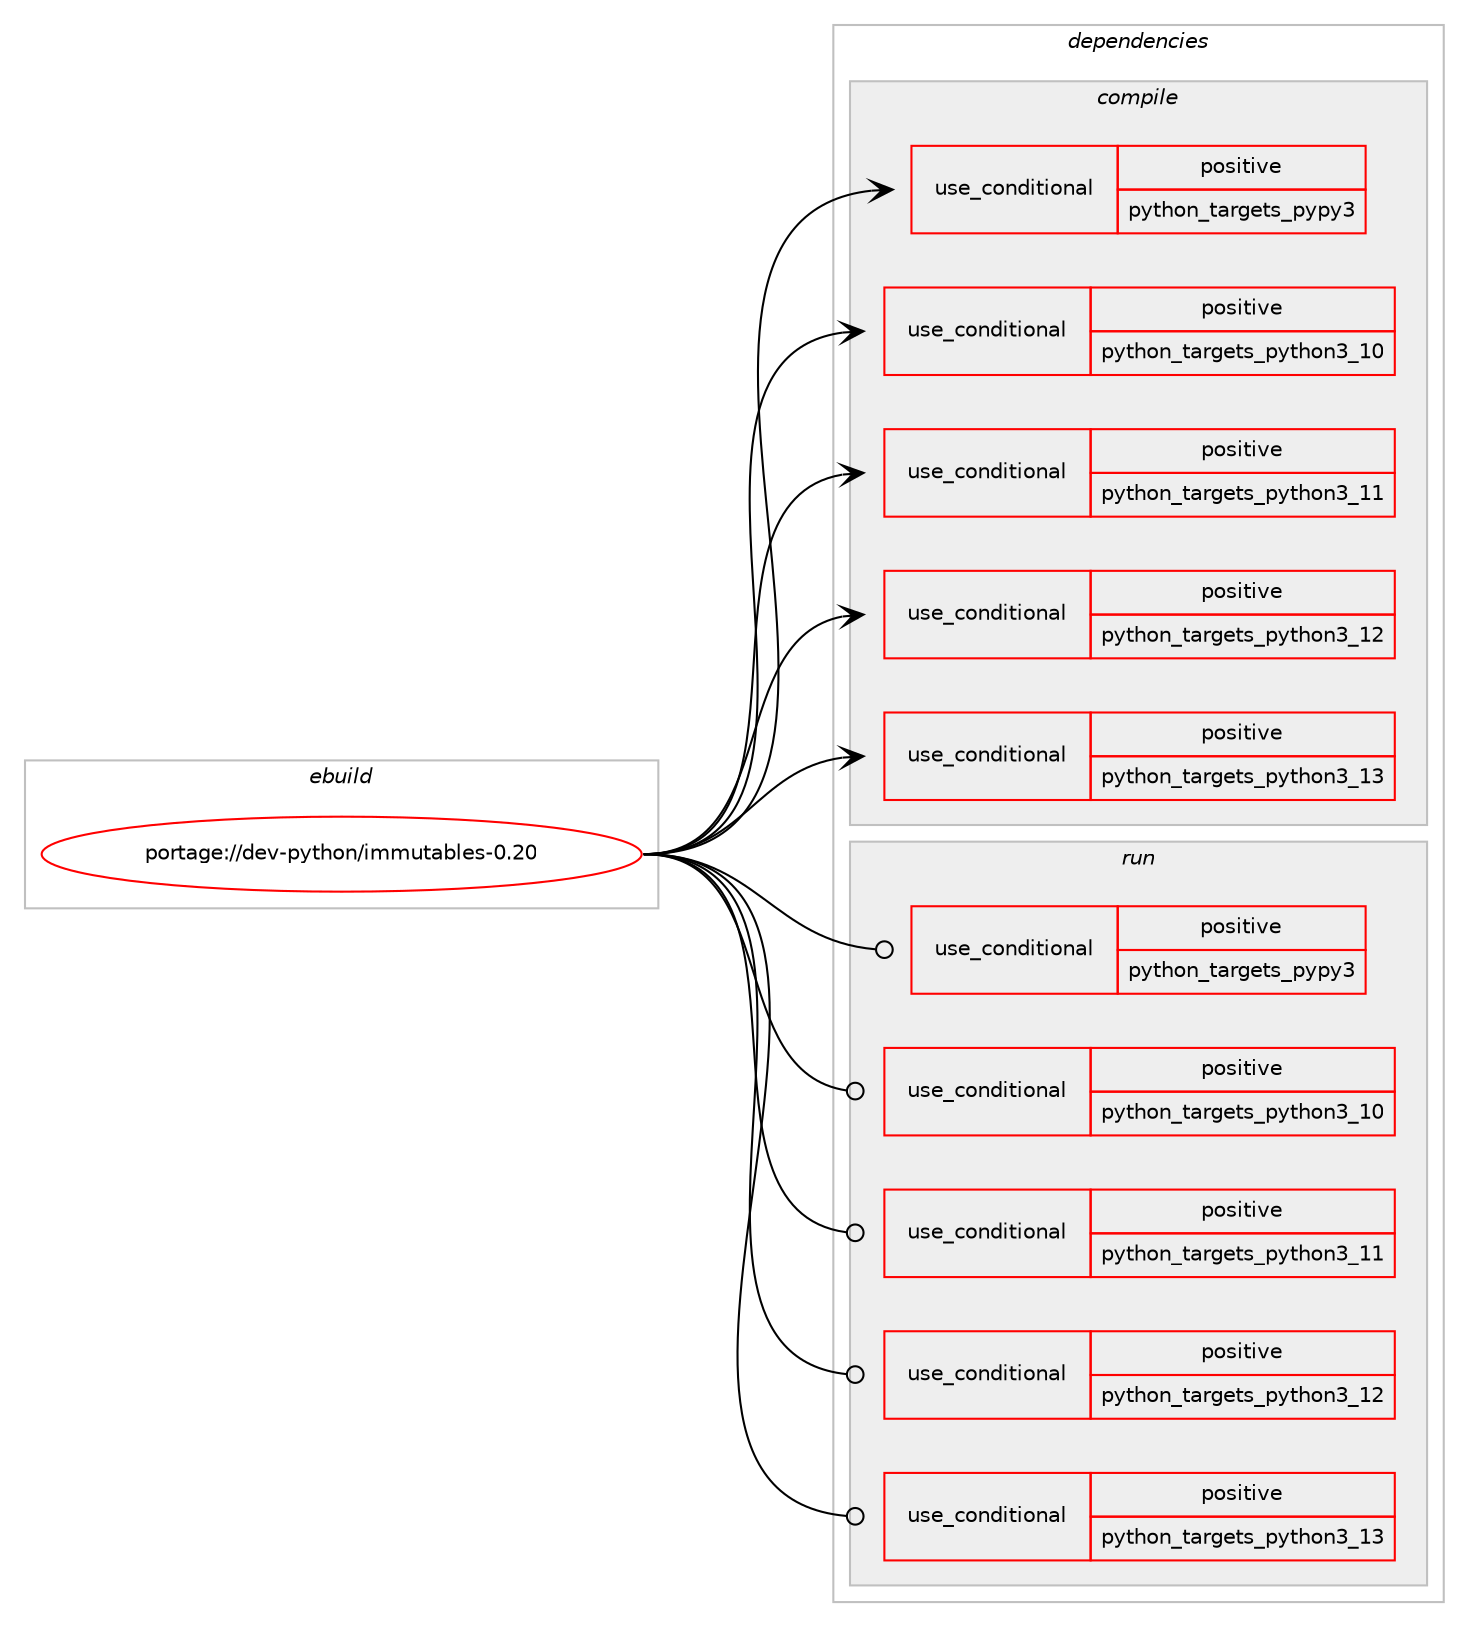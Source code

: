 digraph prolog {

# *************
# Graph options
# *************

newrank=true;
concentrate=true;
compound=true;
graph [rankdir=LR,fontname=Helvetica,fontsize=10,ranksep=1.5];#, ranksep=2.5, nodesep=0.2];
edge  [arrowhead=vee];
node  [fontname=Helvetica,fontsize=10];

# **********
# The ebuild
# **********

subgraph cluster_leftcol {
color=gray;
rank=same;
label=<<i>ebuild</i>>;
id [label="portage://dev-python/immutables-0.20", color=red, width=4, href="../dev-python/immutables-0.20.svg"];
}

# ****************
# The dependencies
# ****************

subgraph cluster_midcol {
color=gray;
label=<<i>dependencies</i>>;
subgraph cluster_compile {
fillcolor="#eeeeee";
style=filled;
label=<<i>compile</i>>;
subgraph cond32638 {
dependency74435 [label=<<TABLE BORDER="0" CELLBORDER="1" CELLSPACING="0" CELLPADDING="4"><TR><TD ROWSPAN="3" CELLPADDING="10">use_conditional</TD></TR><TR><TD>positive</TD></TR><TR><TD>python_targets_pypy3</TD></TR></TABLE>>, shape=none, color=red];
# *** BEGIN UNKNOWN DEPENDENCY TYPE (TODO) ***
# dependency74435 -> package_dependency(portage://dev-python/immutables-0.20,install,no,dev-python,pypy3,none,[,,],any_same_slot,[])
# *** END UNKNOWN DEPENDENCY TYPE (TODO) ***

}
id:e -> dependency74435:w [weight=20,style="solid",arrowhead="vee"];
subgraph cond32639 {
dependency74436 [label=<<TABLE BORDER="0" CELLBORDER="1" CELLSPACING="0" CELLPADDING="4"><TR><TD ROWSPAN="3" CELLPADDING="10">use_conditional</TD></TR><TR><TD>positive</TD></TR><TR><TD>python_targets_python3_10</TD></TR></TABLE>>, shape=none, color=red];
# *** BEGIN UNKNOWN DEPENDENCY TYPE (TODO) ***
# dependency74436 -> package_dependency(portage://dev-python/immutables-0.20,install,no,dev-lang,python,none,[,,],[slot(3.10)],[])
# *** END UNKNOWN DEPENDENCY TYPE (TODO) ***

}
id:e -> dependency74436:w [weight=20,style="solid",arrowhead="vee"];
subgraph cond32640 {
dependency74437 [label=<<TABLE BORDER="0" CELLBORDER="1" CELLSPACING="0" CELLPADDING="4"><TR><TD ROWSPAN="3" CELLPADDING="10">use_conditional</TD></TR><TR><TD>positive</TD></TR><TR><TD>python_targets_python3_11</TD></TR></TABLE>>, shape=none, color=red];
# *** BEGIN UNKNOWN DEPENDENCY TYPE (TODO) ***
# dependency74437 -> package_dependency(portage://dev-python/immutables-0.20,install,no,dev-lang,python,none,[,,],[slot(3.11)],[])
# *** END UNKNOWN DEPENDENCY TYPE (TODO) ***

}
id:e -> dependency74437:w [weight=20,style="solid",arrowhead="vee"];
subgraph cond32641 {
dependency74438 [label=<<TABLE BORDER="0" CELLBORDER="1" CELLSPACING="0" CELLPADDING="4"><TR><TD ROWSPAN="3" CELLPADDING="10">use_conditional</TD></TR><TR><TD>positive</TD></TR><TR><TD>python_targets_python3_12</TD></TR></TABLE>>, shape=none, color=red];
# *** BEGIN UNKNOWN DEPENDENCY TYPE (TODO) ***
# dependency74438 -> package_dependency(portage://dev-python/immutables-0.20,install,no,dev-lang,python,none,[,,],[slot(3.12)],[])
# *** END UNKNOWN DEPENDENCY TYPE (TODO) ***

}
id:e -> dependency74438:w [weight=20,style="solid",arrowhead="vee"];
subgraph cond32642 {
dependency74439 [label=<<TABLE BORDER="0" CELLBORDER="1" CELLSPACING="0" CELLPADDING="4"><TR><TD ROWSPAN="3" CELLPADDING="10">use_conditional</TD></TR><TR><TD>positive</TD></TR><TR><TD>python_targets_python3_13</TD></TR></TABLE>>, shape=none, color=red];
# *** BEGIN UNKNOWN DEPENDENCY TYPE (TODO) ***
# dependency74439 -> package_dependency(portage://dev-python/immutables-0.20,install,no,dev-lang,python,none,[,,],[slot(3.13)],[])
# *** END UNKNOWN DEPENDENCY TYPE (TODO) ***

}
id:e -> dependency74439:w [weight=20,style="solid",arrowhead="vee"];
}
subgraph cluster_compileandrun {
fillcolor="#eeeeee";
style=filled;
label=<<i>compile and run</i>>;
}
subgraph cluster_run {
fillcolor="#eeeeee";
style=filled;
label=<<i>run</i>>;
subgraph cond32643 {
dependency74440 [label=<<TABLE BORDER="0" CELLBORDER="1" CELLSPACING="0" CELLPADDING="4"><TR><TD ROWSPAN="3" CELLPADDING="10">use_conditional</TD></TR><TR><TD>positive</TD></TR><TR><TD>python_targets_pypy3</TD></TR></TABLE>>, shape=none, color=red];
# *** BEGIN UNKNOWN DEPENDENCY TYPE (TODO) ***
# dependency74440 -> package_dependency(portage://dev-python/immutables-0.20,run,no,dev-python,pypy3,none,[,,],any_same_slot,[])
# *** END UNKNOWN DEPENDENCY TYPE (TODO) ***

}
id:e -> dependency74440:w [weight=20,style="solid",arrowhead="odot"];
subgraph cond32644 {
dependency74441 [label=<<TABLE BORDER="0" CELLBORDER="1" CELLSPACING="0" CELLPADDING="4"><TR><TD ROWSPAN="3" CELLPADDING="10">use_conditional</TD></TR><TR><TD>positive</TD></TR><TR><TD>python_targets_python3_10</TD></TR></TABLE>>, shape=none, color=red];
# *** BEGIN UNKNOWN DEPENDENCY TYPE (TODO) ***
# dependency74441 -> package_dependency(portage://dev-python/immutables-0.20,run,no,dev-lang,python,none,[,,],[slot(3.10)],[])
# *** END UNKNOWN DEPENDENCY TYPE (TODO) ***

}
id:e -> dependency74441:w [weight=20,style="solid",arrowhead="odot"];
subgraph cond32645 {
dependency74442 [label=<<TABLE BORDER="0" CELLBORDER="1" CELLSPACING="0" CELLPADDING="4"><TR><TD ROWSPAN="3" CELLPADDING="10">use_conditional</TD></TR><TR><TD>positive</TD></TR><TR><TD>python_targets_python3_11</TD></TR></TABLE>>, shape=none, color=red];
# *** BEGIN UNKNOWN DEPENDENCY TYPE (TODO) ***
# dependency74442 -> package_dependency(portage://dev-python/immutables-0.20,run,no,dev-lang,python,none,[,,],[slot(3.11)],[])
# *** END UNKNOWN DEPENDENCY TYPE (TODO) ***

}
id:e -> dependency74442:w [weight=20,style="solid",arrowhead="odot"];
subgraph cond32646 {
dependency74443 [label=<<TABLE BORDER="0" CELLBORDER="1" CELLSPACING="0" CELLPADDING="4"><TR><TD ROWSPAN="3" CELLPADDING="10">use_conditional</TD></TR><TR><TD>positive</TD></TR><TR><TD>python_targets_python3_12</TD></TR></TABLE>>, shape=none, color=red];
# *** BEGIN UNKNOWN DEPENDENCY TYPE (TODO) ***
# dependency74443 -> package_dependency(portage://dev-python/immutables-0.20,run,no,dev-lang,python,none,[,,],[slot(3.12)],[])
# *** END UNKNOWN DEPENDENCY TYPE (TODO) ***

}
id:e -> dependency74443:w [weight=20,style="solid",arrowhead="odot"];
subgraph cond32647 {
dependency74444 [label=<<TABLE BORDER="0" CELLBORDER="1" CELLSPACING="0" CELLPADDING="4"><TR><TD ROWSPAN="3" CELLPADDING="10">use_conditional</TD></TR><TR><TD>positive</TD></TR><TR><TD>python_targets_python3_13</TD></TR></TABLE>>, shape=none, color=red];
# *** BEGIN UNKNOWN DEPENDENCY TYPE (TODO) ***
# dependency74444 -> package_dependency(portage://dev-python/immutables-0.20,run,no,dev-lang,python,none,[,,],[slot(3.13)],[])
# *** END UNKNOWN DEPENDENCY TYPE (TODO) ***

}
id:e -> dependency74444:w [weight=20,style="solid",arrowhead="odot"];
}
}

# **************
# The candidates
# **************

subgraph cluster_choices {
rank=same;
color=gray;
label=<<i>candidates</i>>;

}

}

